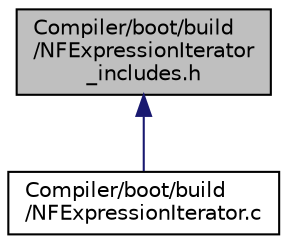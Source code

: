 digraph "Compiler/boot/build/NFExpressionIterator_includes.h"
{
  edge [fontname="Helvetica",fontsize="10",labelfontname="Helvetica",labelfontsize="10"];
  node [fontname="Helvetica",fontsize="10",shape=record];
  Node11 [label="Compiler/boot/build\l/NFExpressionIterator\l_includes.h",height=0.2,width=0.4,color="black", fillcolor="grey75", style="filled", fontcolor="black"];
  Node11 -> Node12 [dir="back",color="midnightblue",fontsize="10",style="solid",fontname="Helvetica"];
  Node12 [label="Compiler/boot/build\l/NFExpressionIterator.c",height=0.2,width=0.4,color="black", fillcolor="white", style="filled",URL="$d8/db9/_n_f_expression_iterator_8c.html"];
}
